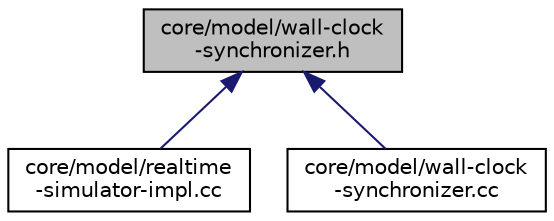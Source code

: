 digraph "core/model/wall-clock-synchronizer.h"
{
  edge [fontname="Helvetica",fontsize="10",labelfontname="Helvetica",labelfontsize="10"];
  node [fontname="Helvetica",fontsize="10",shape=record];
  Node1 [label="core/model/wall-clock\l-synchronizer.h",height=0.2,width=0.4,color="black", fillcolor="grey75", style="filled", fontcolor="black"];
  Node1 -> Node2 [dir="back",color="midnightblue",fontsize="10",style="solid"];
  Node2 [label="core/model/realtime\l-simulator-impl.cc",height=0.2,width=0.4,color="black", fillcolor="white", style="filled",URL="$dc/da2/realtime-simulator-impl_8cc.html"];
  Node1 -> Node3 [dir="back",color="midnightblue",fontsize="10",style="solid"];
  Node3 [label="core/model/wall-clock\l-synchronizer.cc",height=0.2,width=0.4,color="black", fillcolor="white", style="filled",URL="$da/d26/wall-clock-synchronizer_8cc.html"];
}
